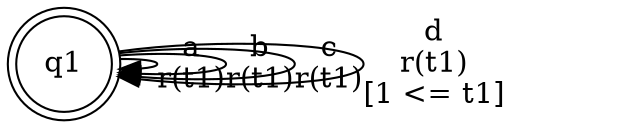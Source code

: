digraph L {
	qq1[label=q1 shape=doublecircle]
	qq1 -> qq1[label="a\nr(t1)\n"]
	qq1 -> qq1[label="b\nr(t1)\n"]
	qq1 -> qq1[label="c\nr(t1)\n"]
	qq1 -> qq1[label="d\nr(t1)\n[1 <= t1]"]
}
